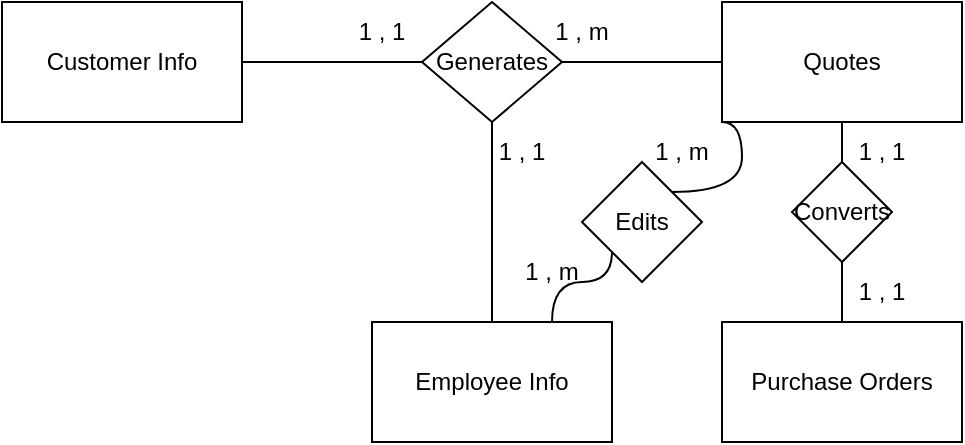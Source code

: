 <mxfile version="18.0.1" type="github"><diagram id="iJe6174uvLX6trYQLQHG" name="Page-1"><mxGraphModel dx="825" dy="426" grid="1" gridSize="10" guides="1" tooltips="1" connect="1" arrows="1" fold="1" page="1" pageScale="1" pageWidth="2336" pageHeight="1654" math="0" shadow="0"><root><mxCell id="0"/><mxCell id="1" parent="0"/><mxCell id="9a92jqEBNPij-2C5XxpZ-12" style="edgeStyle=orthogonalEdgeStyle;rounded=0;orthogonalLoop=1;jettySize=auto;html=1;exitX=1;exitY=0.5;exitDx=0;exitDy=0;entryX=0;entryY=0.5;entryDx=0;entryDy=0;endArrow=none;endFill=0;" edge="1" parent="1" source="9a92jqEBNPij-2C5XxpZ-2" target="9a92jqEBNPij-2C5XxpZ-7"><mxGeometry relative="1" as="geometry"/></mxCell><mxCell id="9a92jqEBNPij-2C5XxpZ-2" value="Customer Info" style="rounded=0;whiteSpace=wrap;html=1;" vertex="1" parent="1"><mxGeometry x="550" y="190" width="120" height="60" as="geometry"/></mxCell><mxCell id="9a92jqEBNPij-2C5XxpZ-3" value="Quotes" style="rounded=0;whiteSpace=wrap;html=1;" vertex="1" parent="1"><mxGeometry x="910" y="190" width="120" height="60" as="geometry"/></mxCell><mxCell id="9a92jqEBNPij-2C5XxpZ-20" style="edgeStyle=orthogonalEdgeStyle;rounded=0;orthogonalLoop=1;jettySize=auto;html=1;exitX=0.5;exitY=0;exitDx=0;exitDy=0;entryX=0.5;entryY=1;entryDx=0;entryDy=0;endArrow=none;endFill=0;" edge="1" parent="1" source="9a92jqEBNPij-2C5XxpZ-4" target="9a92jqEBNPij-2C5XxpZ-7"><mxGeometry relative="1" as="geometry"/></mxCell><mxCell id="9a92jqEBNPij-2C5XxpZ-26" style="edgeStyle=orthogonalEdgeStyle;orthogonalLoop=1;jettySize=auto;html=1;exitX=0.75;exitY=0;exitDx=0;exitDy=0;entryX=0;entryY=1;entryDx=0;entryDy=0;endArrow=none;endFill=0;curved=1;" edge="1" parent="1" source="9a92jqEBNPij-2C5XxpZ-4" target="9a92jqEBNPij-2C5XxpZ-8"><mxGeometry relative="1" as="geometry"/></mxCell><mxCell id="9a92jqEBNPij-2C5XxpZ-4" value="Employee Info" style="rounded=0;whiteSpace=wrap;html=1;" vertex="1" parent="1"><mxGeometry x="735" y="350" width="120" height="60" as="geometry"/></mxCell><mxCell id="9a92jqEBNPij-2C5XxpZ-5" value="Purchase Orders&lt;br&gt;" style="rounded=0;whiteSpace=wrap;html=1;" vertex="1" parent="1"><mxGeometry x="910" y="350" width="120" height="60" as="geometry"/></mxCell><mxCell id="9a92jqEBNPij-2C5XxpZ-22" style="edgeStyle=orthogonalEdgeStyle;rounded=0;orthogonalLoop=1;jettySize=auto;html=1;exitX=0.5;exitY=0;exitDx=0;exitDy=0;entryX=0.5;entryY=1;entryDx=0;entryDy=0;endArrow=none;endFill=0;" edge="1" parent="1" source="9a92jqEBNPij-2C5XxpZ-6" target="9a92jqEBNPij-2C5XxpZ-3"><mxGeometry relative="1" as="geometry"/></mxCell><mxCell id="9a92jqEBNPij-2C5XxpZ-23" style="edgeStyle=orthogonalEdgeStyle;rounded=0;orthogonalLoop=1;jettySize=auto;html=1;exitX=0.5;exitY=1;exitDx=0;exitDy=0;endArrow=none;endFill=0;" edge="1" parent="1" source="9a92jqEBNPij-2C5XxpZ-6" target="9a92jqEBNPij-2C5XxpZ-5"><mxGeometry relative="1" as="geometry"/></mxCell><mxCell id="9a92jqEBNPij-2C5XxpZ-6" value="Converts" style="rhombus;whiteSpace=wrap;html=1;" vertex="1" parent="1"><mxGeometry x="945" y="270" width="50" height="50" as="geometry"/></mxCell><mxCell id="9a92jqEBNPij-2C5XxpZ-15" style="edgeStyle=orthogonalEdgeStyle;rounded=0;orthogonalLoop=1;jettySize=auto;html=1;exitX=1;exitY=0.5;exitDx=0;exitDy=0;entryX=0;entryY=0.5;entryDx=0;entryDy=0;endArrow=none;endFill=0;" edge="1" parent="1" source="9a92jqEBNPij-2C5XxpZ-7" target="9a92jqEBNPij-2C5XxpZ-3"><mxGeometry relative="1" as="geometry"/></mxCell><mxCell id="9a92jqEBNPij-2C5XxpZ-7" value="Generates" style="rhombus;whiteSpace=wrap;html=1;" vertex="1" parent="1"><mxGeometry x="760" y="190" width="70" height="60" as="geometry"/></mxCell><mxCell id="9a92jqEBNPij-2C5XxpZ-27" style="edgeStyle=orthogonalEdgeStyle;orthogonalLoop=1;jettySize=auto;html=1;exitX=1;exitY=0;exitDx=0;exitDy=0;entryX=0;entryY=1;entryDx=0;entryDy=0;endArrow=none;endFill=0;curved=1;" edge="1" parent="1" source="9a92jqEBNPij-2C5XxpZ-8" target="9a92jqEBNPij-2C5XxpZ-3"><mxGeometry relative="1" as="geometry"/></mxCell><mxCell id="9a92jqEBNPij-2C5XxpZ-8" value="Edits" style="rhombus;whiteSpace=wrap;html=1;" vertex="1" parent="1"><mxGeometry x="840" y="270" width="60" height="60" as="geometry"/></mxCell><mxCell id="9a92jqEBNPij-2C5XxpZ-18" value="1 , m" style="text;html=1;strokeColor=none;fillColor=none;align=center;verticalAlign=middle;whiteSpace=wrap;rounded=0;" vertex="1" parent="1"><mxGeometry x="810" y="190" width="60" height="30" as="geometry"/></mxCell><mxCell id="9a92jqEBNPij-2C5XxpZ-19" value="1 , 1" style="text;html=1;strokeColor=none;fillColor=none;align=center;verticalAlign=middle;whiteSpace=wrap;rounded=0;" vertex="1" parent="1"><mxGeometry x="710" y="190" width="60" height="30" as="geometry"/></mxCell><mxCell id="9a92jqEBNPij-2C5XxpZ-21" value="1 , 1" style="text;html=1;strokeColor=none;fillColor=none;align=center;verticalAlign=middle;whiteSpace=wrap;rounded=0;" vertex="1" parent="1"><mxGeometry x="780" y="250" width="60" height="30" as="geometry"/></mxCell><mxCell id="9a92jqEBNPij-2C5XxpZ-24" value="1 , 1" style="text;html=1;strokeColor=none;fillColor=none;align=center;verticalAlign=middle;whiteSpace=wrap;rounded=0;" vertex="1" parent="1"><mxGeometry x="960" y="320" width="60" height="30" as="geometry"/></mxCell><mxCell id="9a92jqEBNPij-2C5XxpZ-25" value="1 , 1" style="text;html=1;strokeColor=none;fillColor=none;align=center;verticalAlign=middle;whiteSpace=wrap;rounded=0;" vertex="1" parent="1"><mxGeometry x="960" y="250" width="60" height="30" as="geometry"/></mxCell><mxCell id="9a92jqEBNPij-2C5XxpZ-28" value="1 , m" style="text;html=1;strokeColor=none;fillColor=none;align=center;verticalAlign=middle;whiteSpace=wrap;rounded=0;" vertex="1" parent="1"><mxGeometry x="860" y="250" width="60" height="30" as="geometry"/></mxCell><mxCell id="9a92jqEBNPij-2C5XxpZ-29" value="1 , m" style="text;html=1;strokeColor=none;fillColor=none;align=center;verticalAlign=middle;whiteSpace=wrap;rounded=0;" vertex="1" parent="1"><mxGeometry x="795" y="310" width="60" height="30" as="geometry"/></mxCell></root></mxGraphModel></diagram></mxfile>